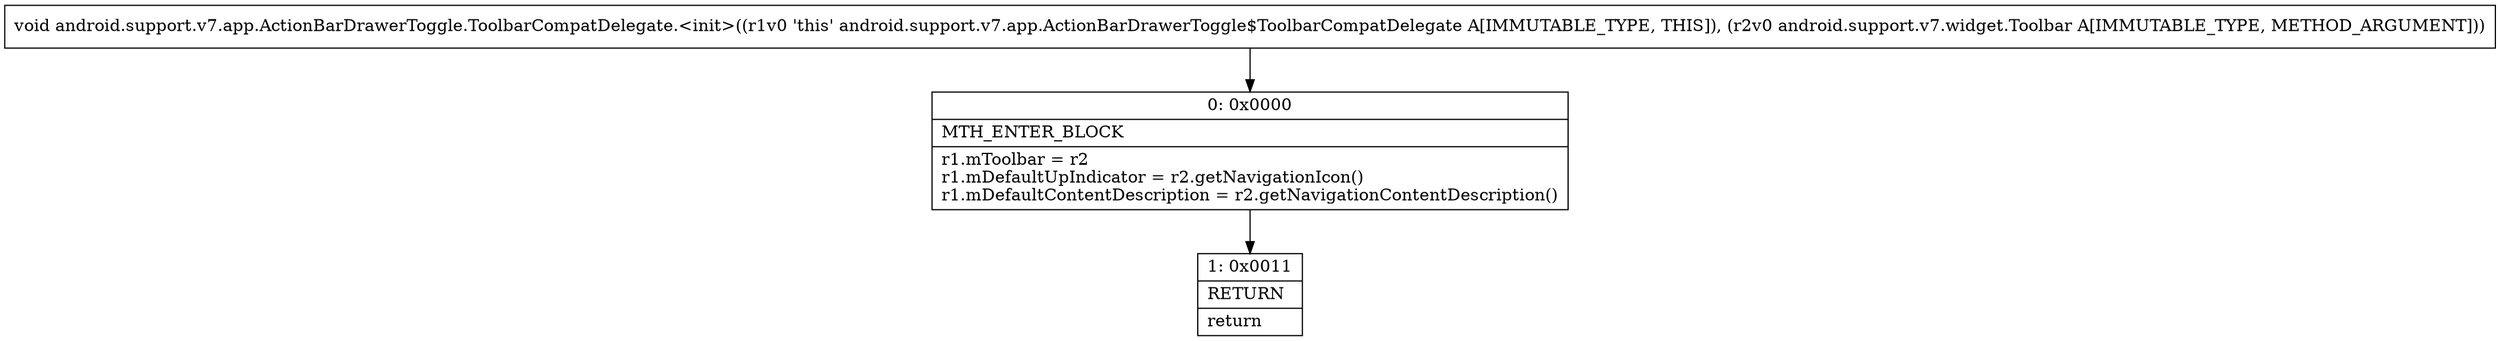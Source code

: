 digraph "CFG forandroid.support.v7.app.ActionBarDrawerToggle.ToolbarCompatDelegate.\<init\>(Landroid\/support\/v7\/widget\/Toolbar;)V" {
Node_0 [shape=record,label="{0\:\ 0x0000|MTH_ENTER_BLOCK\l|r1.mToolbar = r2\lr1.mDefaultUpIndicator = r2.getNavigationIcon()\lr1.mDefaultContentDescription = r2.getNavigationContentDescription()\l}"];
Node_1 [shape=record,label="{1\:\ 0x0011|RETURN\l|return\l}"];
MethodNode[shape=record,label="{void android.support.v7.app.ActionBarDrawerToggle.ToolbarCompatDelegate.\<init\>((r1v0 'this' android.support.v7.app.ActionBarDrawerToggle$ToolbarCompatDelegate A[IMMUTABLE_TYPE, THIS]), (r2v0 android.support.v7.widget.Toolbar A[IMMUTABLE_TYPE, METHOD_ARGUMENT])) }"];
MethodNode -> Node_0;
Node_0 -> Node_1;
}

